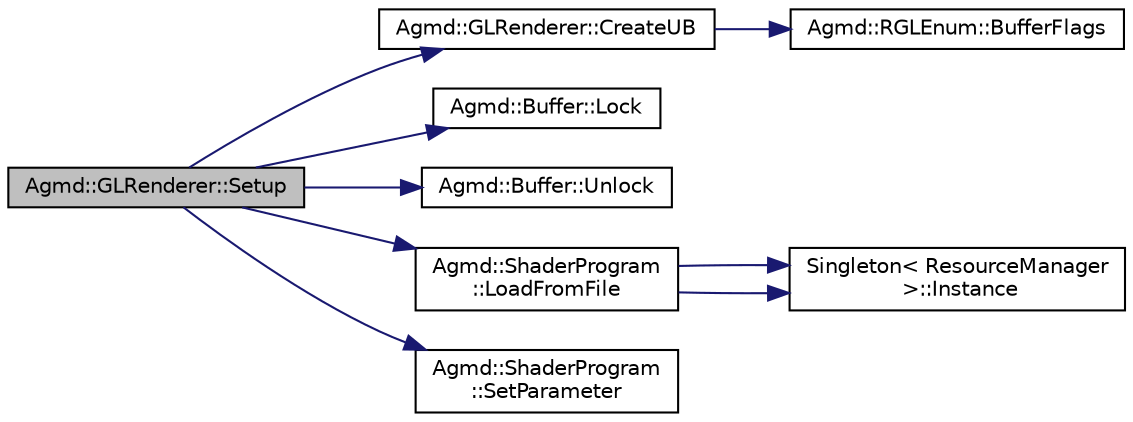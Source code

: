 digraph "Agmd::GLRenderer::Setup"
{
  edge [fontname="Helvetica",fontsize="10",labelfontname="Helvetica",labelfontsize="10"];
  node [fontname="Helvetica",fontsize="10",shape=record];
  rankdir="LR";
  Node1 [label="Agmd::GLRenderer::Setup",height=0.2,width=0.4,color="black", fillcolor="grey75", style="filled" fontcolor="black"];
  Node1 -> Node2 [color="midnightblue",fontsize="10",style="solid",fontname="Helvetica"];
  Node2 [label="Agmd::GLRenderer::CreateUB",height=0.2,width=0.4,color="black", fillcolor="white", style="filled",URL="$class_agmd_1_1_g_l_renderer.html#a294febc9485b02c338498aecd7274032"];
  Node2 -> Node3 [color="midnightblue",fontsize="10",style="solid",fontname="Helvetica"];
  Node3 [label="Agmd::RGLEnum::BufferFlags",height=0.2,width=0.4,color="black", fillcolor="white", style="filled",URL="$class_agmd_1_1_r_g_l_enum.html#a360b3e2470edec20e1844f544d6d8a21"];
  Node1 -> Node4 [color="midnightblue",fontsize="10",style="solid",fontname="Helvetica"];
  Node4 [label="Agmd::Buffer::Lock",height=0.2,width=0.4,color="black", fillcolor="white", style="filled",URL="$class_agmd_1_1_buffer.html#a9759a61b1d34b61357d0cf9f945d9a73"];
  Node1 -> Node5 [color="midnightblue",fontsize="10",style="solid",fontname="Helvetica"];
  Node5 [label="Agmd::Buffer::Unlock",height=0.2,width=0.4,color="black", fillcolor="white", style="filled",URL="$class_agmd_1_1_buffer.html#ab9cf19b2464346ce3b1d74d3c86588f9"];
  Node1 -> Node6 [color="midnightblue",fontsize="10",style="solid",fontname="Helvetica"];
  Node6 [label="Agmd::ShaderProgram\l::LoadFromFile",height=0.2,width=0.4,color="black", fillcolor="white", style="filled",URL="$class_agmd_1_1_shader_program.html#ad3acc3c0bf03b73ee16393cdc52cffc9"];
  Node6 -> Node7 [color="midnightblue",fontsize="10",style="solid",fontname="Helvetica"];
  Node7 [label="Singleton\< ResourceManager\l \>::Instance",height=0.2,width=0.4,color="black", fillcolor="white", style="filled",URL="$class_singleton.html#a131e87528259529400d58b6df5d9743c"];
  Node6 -> Node7 [color="midnightblue",fontsize="10",style="solid",fontname="Helvetica"];
  Node1 -> Node8 [color="midnightblue",fontsize="10",style="solid",fontname="Helvetica"];
  Node8 [label="Agmd::ShaderProgram\l::SetParameter",height=0.2,width=0.4,color="black", fillcolor="white", style="filled",URL="$class_agmd_1_1_shader_program.html#aa7090c08d1106a79d07019e5d9b6df73"];
}
